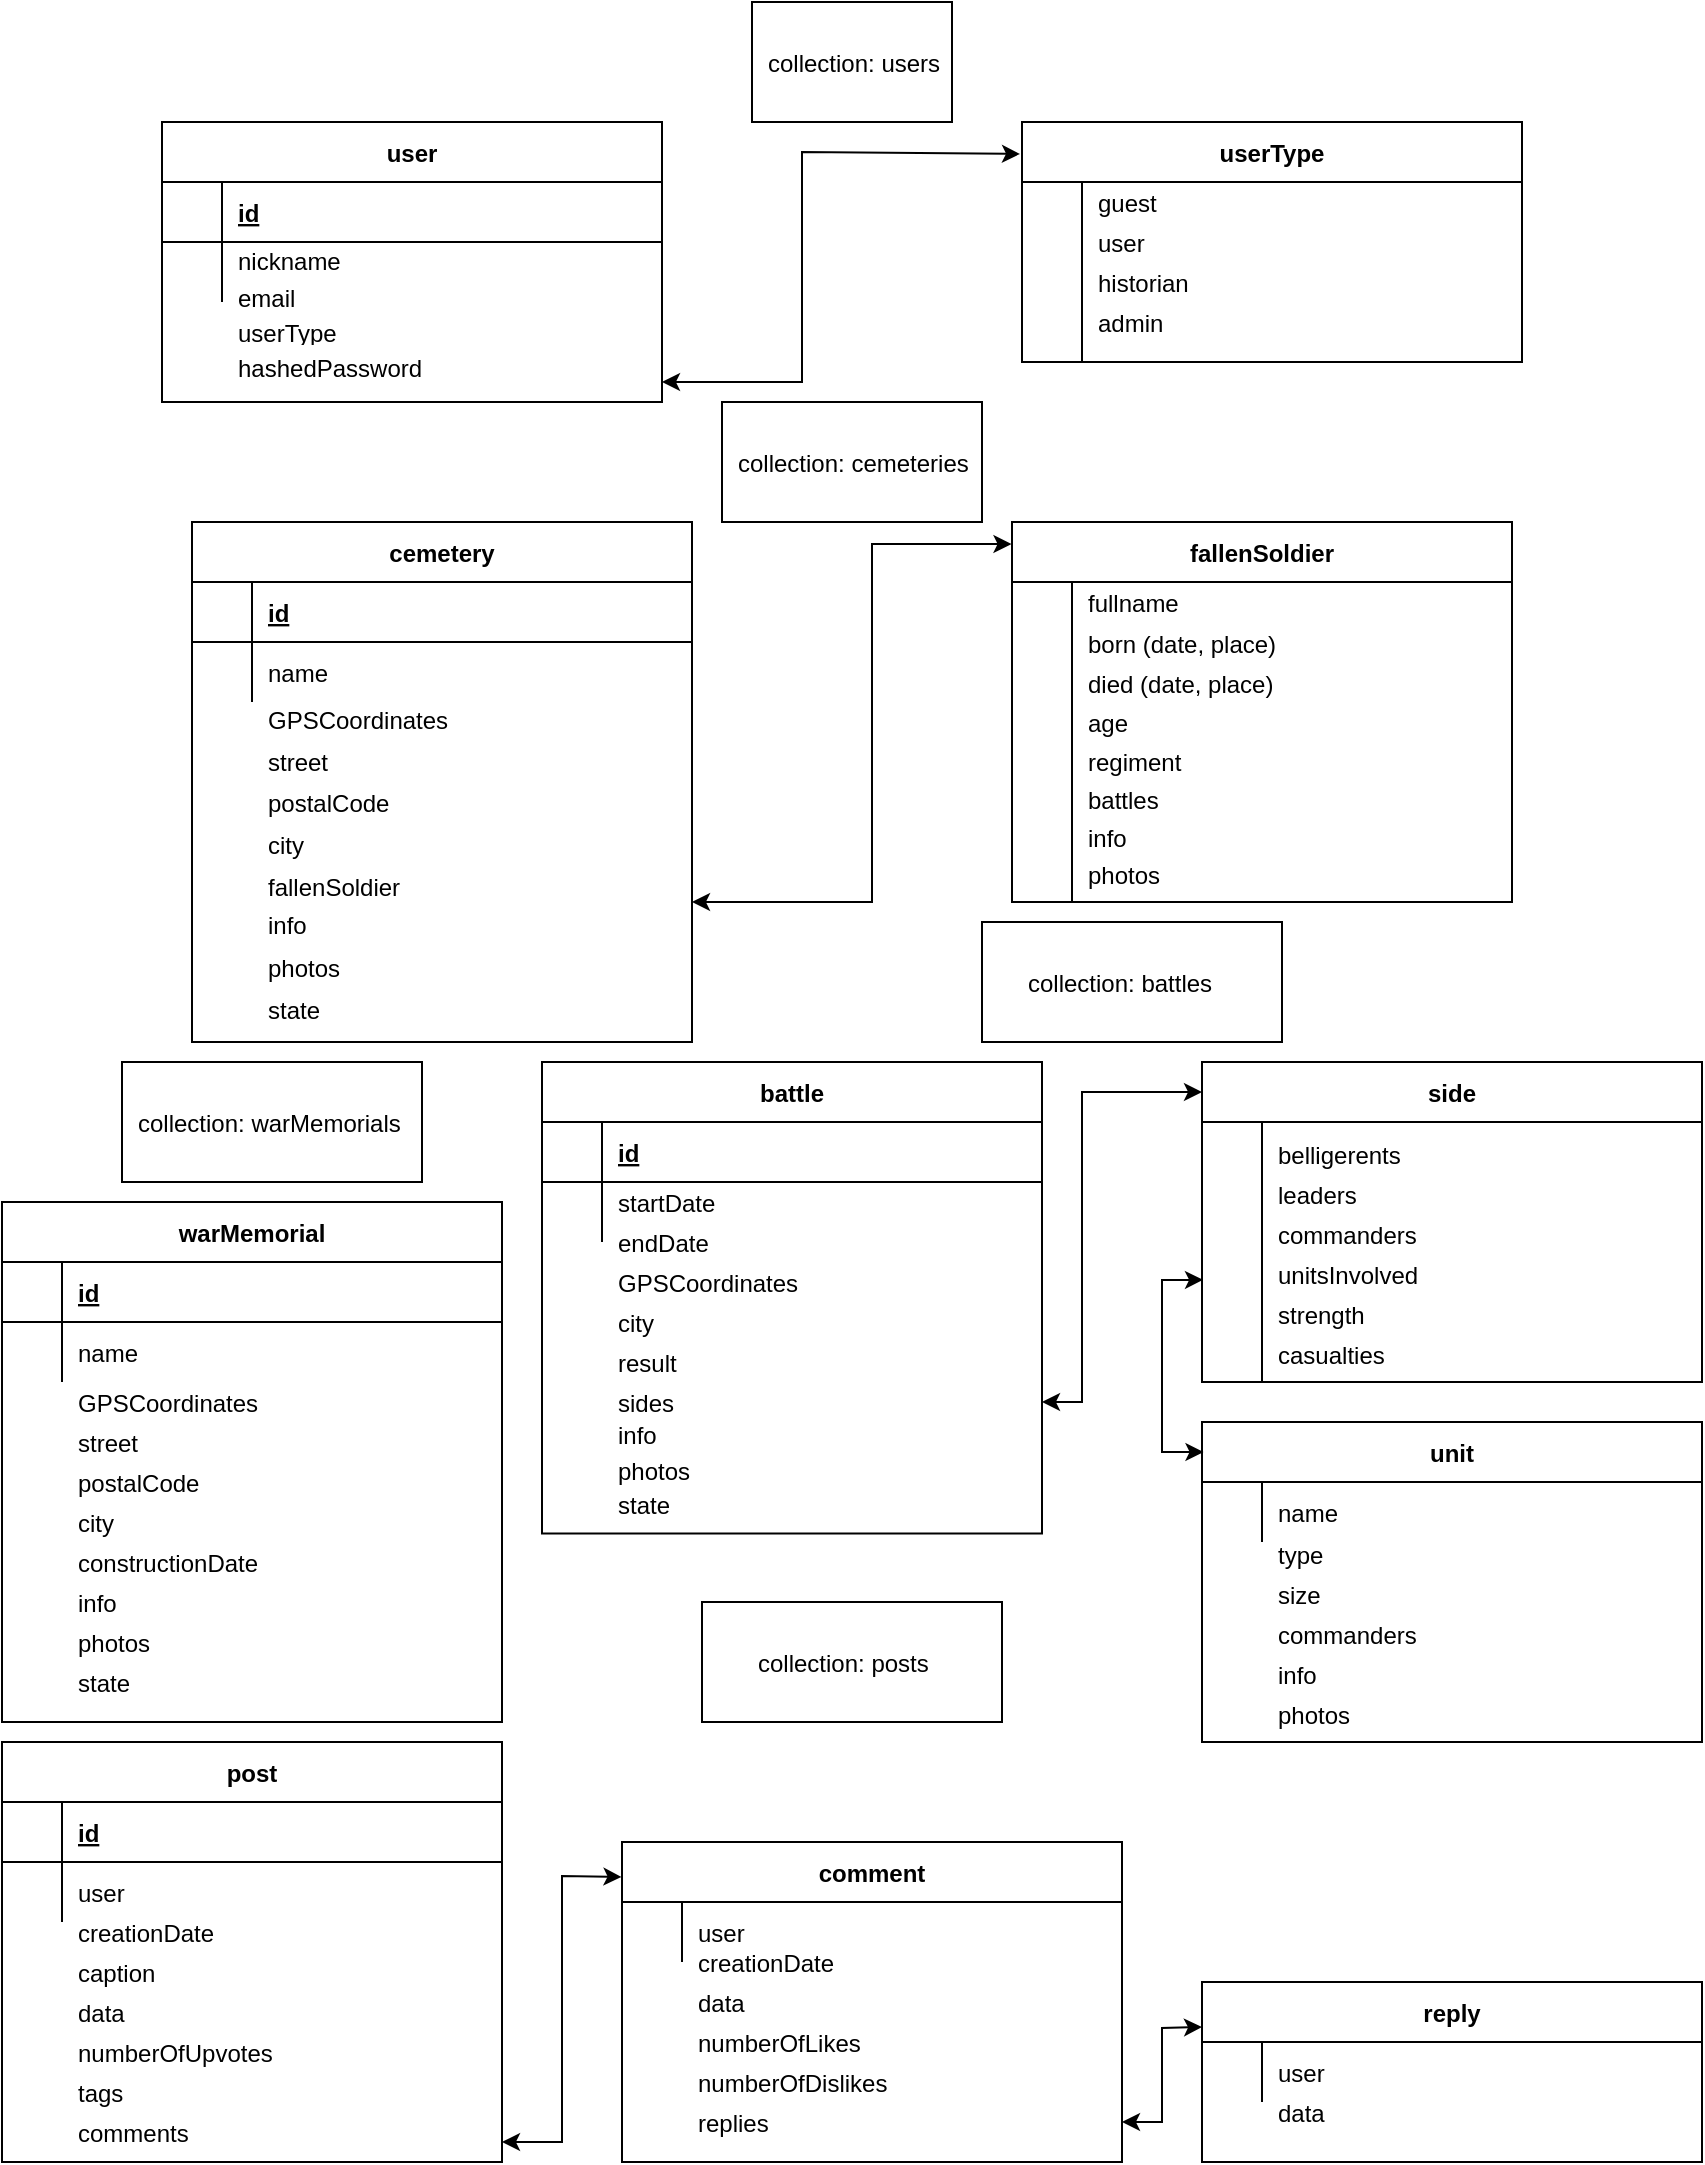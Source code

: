 <mxfile version="15.8.4" type="device"><diagram id="NtwXCjTR0v1InTliS_8K" name="Page-1"><mxGraphModel dx="1422" dy="865" grid="1" gridSize="10" guides="1" tooltips="1" connect="1" arrows="1" fold="1" page="1" pageScale="1" pageWidth="850" pageHeight="1100" math="0" shadow="0"><root><mxCell id="0"/><mxCell id="1" parent="0"/><mxCell id="mgAXisyGkF3J0LCMvybP-224" value="" style="endArrow=classic;startArrow=classic;html=1;rounded=0;entryX=-0.004;entryY=0.133;entryDx=0;entryDy=0;entryPerimeter=0;" parent="1" target="mgAXisyGkF3J0LCMvybP-183" edge="1"><mxGeometry width="50" height="50" relative="1" as="geometry"><mxPoint x="330" y="190" as="sourcePoint"/><mxPoint x="420" y="160" as="targetPoint"/><Array as="points"><mxPoint x="380" y="190"/><mxPoint x="400" y="190"/><mxPoint x="400" y="133"/><mxPoint x="400" y="75"/></Array></mxGeometry></mxCell><mxCell id="mgAXisyGkF3J0LCMvybP-225" value="" style="endArrow=classic;startArrow=classic;html=1;rounded=0;entryX=-0.001;entryY=0.058;entryDx=0;entryDy=0;entryPerimeter=0;" parent="1" target="mgAXisyGkF3J0LCMvybP-206" edge="1"><mxGeometry width="50" height="50" relative="1" as="geometry"><mxPoint x="345" y="450" as="sourcePoint"/><mxPoint x="500" y="271" as="targetPoint"/><Array as="points"><mxPoint x="435" y="450"/><mxPoint x="435" y="271"/></Array></mxGeometry></mxCell><mxCell id="mgAXisyGkF3J0LCMvybP-329" value="" style="group" parent="1" vertex="1" connectable="0"><mxGeometry x="40" y="60" width="250" height="160" as="geometry"/></mxCell><mxCell id="mgAXisyGkF3J0LCMvybP-330" value="" style="group" parent="mgAXisyGkF3J0LCMvybP-329" vertex="1" connectable="0"><mxGeometry y="-30" width="250" height="190" as="geometry"/></mxCell><mxCell id="mgAXisyGkF3J0LCMvybP-331" value="" style="group" parent="mgAXisyGkF3J0LCMvybP-330" vertex="1" connectable="0"><mxGeometry y="30" width="250" height="160" as="geometry"/></mxCell><mxCell id="mgAXisyGkF3J0LCMvybP-55" value="user" style="shape=table;startSize=30;container=1;collapsible=1;childLayout=tableLayout;fixedRows=1;rowLines=0;fontStyle=1;align=center;resizeLast=1;" parent="mgAXisyGkF3J0LCMvybP-331" vertex="1"><mxGeometry x="40" width="250" height="140" as="geometry"/></mxCell><mxCell id="mgAXisyGkF3J0LCMvybP-56" value="" style="shape=partialRectangle;collapsible=0;dropTarget=0;pointerEvents=0;fillColor=none;points=[[0,0.5],[1,0.5]];portConstraint=eastwest;top=0;left=0;right=0;bottom=1;" parent="mgAXisyGkF3J0LCMvybP-55" vertex="1"><mxGeometry y="30" width="250" height="30" as="geometry"/></mxCell><mxCell id="mgAXisyGkF3J0LCMvybP-57" value="" style="shape=partialRectangle;overflow=hidden;connectable=0;fillColor=none;top=0;left=0;bottom=0;right=0;fontStyle=1;" parent="mgAXisyGkF3J0LCMvybP-56" vertex="1"><mxGeometry width="30" height="30" as="geometry"><mxRectangle width="30" height="30" as="alternateBounds"/></mxGeometry></mxCell><mxCell id="mgAXisyGkF3J0LCMvybP-58" value="id" style="shape=partialRectangle;overflow=hidden;connectable=0;fillColor=none;top=0;left=0;bottom=0;right=0;align=left;spacingLeft=6;fontStyle=5;" parent="mgAXisyGkF3J0LCMvybP-56" vertex="1"><mxGeometry x="30" width="220" height="30" as="geometry"><mxRectangle width="220" height="30" as="alternateBounds"/></mxGeometry></mxCell><mxCell id="mgAXisyGkF3J0LCMvybP-59" value="" style="shape=partialRectangle;collapsible=0;dropTarget=0;pointerEvents=0;fillColor=none;points=[[0,0.5],[1,0.5]];portConstraint=eastwest;top=0;left=0;right=0;bottom=0;" parent="mgAXisyGkF3J0LCMvybP-55" vertex="1"><mxGeometry y="60" width="250" height="30" as="geometry"/></mxCell><mxCell id="mgAXisyGkF3J0LCMvybP-60" value="" style="shape=partialRectangle;overflow=hidden;connectable=0;fillColor=none;top=0;left=0;bottom=0;right=0;" parent="mgAXisyGkF3J0LCMvybP-59" vertex="1"><mxGeometry width="30" height="30" as="geometry"><mxRectangle width="30" height="30" as="alternateBounds"/></mxGeometry></mxCell><mxCell id="mgAXisyGkF3J0LCMvybP-61" value="" style="shape=partialRectangle;overflow=hidden;connectable=0;fillColor=none;top=0;left=0;bottom=0;right=0;align=left;spacingLeft=6;" parent="mgAXisyGkF3J0LCMvybP-59" vertex="1"><mxGeometry x="30" width="220" height="30" as="geometry"><mxRectangle width="220" height="30" as="alternateBounds"/></mxGeometry></mxCell><mxCell id="mgAXisyGkF3J0LCMvybP-63" value="userType" style="shape=partialRectangle;overflow=hidden;connectable=0;fillColor=none;top=0;left=0;bottom=0;right=0;align=left;spacingLeft=6;" parent="mgAXisyGkF3J0LCMvybP-331" vertex="1"><mxGeometry x="70" y="96.78" width="220" height="15.29" as="geometry"><mxRectangle width="220" height="30" as="alternateBounds"/></mxGeometry></mxCell><mxCell id="mgAXisyGkF3J0LCMvybP-158" value="email" style="shape=partialRectangle;overflow=hidden;connectable=0;fillColor=none;top=0;left=0;bottom=0;right=0;align=left;spacingLeft=6;" parent="mgAXisyGkF3J0LCMvybP-331" vertex="1"><mxGeometry x="70" y="78.39" width="220" height="18.39" as="geometry"><mxRectangle width="220" height="30" as="alternateBounds"/></mxGeometry></mxCell><mxCell id="GnmJ7wL2RDG0AbHNnEGj-24" value="nickname" style="shape=partialRectangle;overflow=hidden;connectable=0;fillColor=none;top=0;left=0;bottom=0;right=0;align=left;spacingLeft=6;" parent="mgAXisyGkF3J0LCMvybP-331" vertex="1"><mxGeometry x="70" y="60" width="220" height="18.39" as="geometry"><mxRectangle width="220" height="30" as="alternateBounds"/></mxGeometry></mxCell><mxCell id="mgAXisyGkF3J0LCMvybP-62" value="hashedPassword" style="shape=partialRectangle;overflow=hidden;connectable=0;fillColor=none;top=0;left=0;bottom=0;right=0;align=left;spacingLeft=6;" parent="mgAXisyGkF3J0LCMvybP-330" vertex="1"><mxGeometry x="70" y="142.07" width="220" height="20.59" as="geometry"><mxRectangle width="220" height="30" as="alternateBounds"/></mxGeometry></mxCell><mxCell id="mgAXisyGkF3J0LCMvybP-332" value="" style="group" parent="1" vertex="1" connectable="0"><mxGeometry x="510" y="60" width="250" height="120" as="geometry"/></mxCell><mxCell id="mgAXisyGkF3J0LCMvybP-183" value="userType" style="shape=table;startSize=30;container=1;collapsible=1;childLayout=tableLayout;fixedRows=0;rowLines=0;fontStyle=1;align=center;resizeLast=1;" parent="mgAXisyGkF3J0LCMvybP-332" vertex="1"><mxGeometry width="250" height="120" as="geometry"/></mxCell><mxCell id="mgAXisyGkF3J0LCMvybP-187" value="" style="shape=partialRectangle;collapsible=0;dropTarget=0;pointerEvents=0;fillColor=none;points=[[0,0.5],[1,0.5]];portConstraint=eastwest;top=0;left=0;right=0;bottom=0;" parent="mgAXisyGkF3J0LCMvybP-183" vertex="1"><mxGeometry y="30" width="250" height="90" as="geometry"/></mxCell><mxCell id="mgAXisyGkF3J0LCMvybP-188" value="" style="shape=partialRectangle;overflow=hidden;connectable=0;fillColor=none;top=0;left=0;bottom=0;right=0;" parent="mgAXisyGkF3J0LCMvybP-187" vertex="1"><mxGeometry width="30" height="90" as="geometry"><mxRectangle width="30" height="90" as="alternateBounds"/></mxGeometry></mxCell><mxCell id="mgAXisyGkF3J0LCMvybP-189" value="" style="shape=partialRectangle;overflow=hidden;connectable=0;fillColor=none;top=0;left=0;bottom=0;right=0;align=left;spacingLeft=6;" parent="mgAXisyGkF3J0LCMvybP-187" vertex="1"><mxGeometry x="30" width="220" height="90" as="geometry"><mxRectangle width="220" height="90" as="alternateBounds"/></mxGeometry></mxCell><mxCell id="mgAXisyGkF3J0LCMvybP-190" value="guest" style="shape=partialRectangle;overflow=hidden;connectable=0;fillColor=none;top=0;left=0;bottom=0;right=0;align=left;spacingLeft=6;" parent="mgAXisyGkF3J0LCMvybP-332" vertex="1"><mxGeometry x="30" y="30" width="220" height="20" as="geometry"><mxRectangle width="220" height="30" as="alternateBounds"/></mxGeometry></mxCell><mxCell id="mgAXisyGkF3J0LCMvybP-191" value="user" style="shape=partialRectangle;overflow=hidden;connectable=0;fillColor=none;top=0;left=0;bottom=0;right=0;align=left;spacingLeft=6;" parent="mgAXisyGkF3J0LCMvybP-332" vertex="1"><mxGeometry x="30" y="50" width="220" height="20" as="geometry"><mxRectangle width="220" height="30" as="alternateBounds"/></mxGeometry></mxCell><mxCell id="mgAXisyGkF3J0LCMvybP-192" value="admin" style="shape=partialRectangle;overflow=hidden;connectable=0;fillColor=none;top=0;left=0;bottom=0;right=0;align=left;spacingLeft=6;" parent="mgAXisyGkF3J0LCMvybP-332" vertex="1"><mxGeometry x="30" y="90" width="220" height="20" as="geometry"><mxRectangle width="220" height="30" as="alternateBounds"/></mxGeometry></mxCell><mxCell id="mgAXisyGkF3J0LCMvybP-193" value="historian" style="shape=partialRectangle;overflow=hidden;connectable=0;fillColor=none;top=0;left=0;bottom=0;right=0;align=left;spacingLeft=6;" parent="mgAXisyGkF3J0LCMvybP-332" vertex="1"><mxGeometry x="30" y="70" width="220" height="20" as="geometry"><mxRectangle width="220" height="30" as="alternateBounds"/></mxGeometry></mxCell><mxCell id="mgAXisyGkF3J0LCMvybP-334" value="" style="group" parent="1" vertex="1" connectable="0"><mxGeometry x="505" y="260" width="250" height="229.11" as="geometry"/></mxCell><mxCell id="mgAXisyGkF3J0LCMvybP-206" value="fallenSoldier" style="shape=table;startSize=30;container=1;collapsible=1;childLayout=tableLayout;fixedRows=0;rowLines=0;fontStyle=1;align=center;resizeLast=1;" parent="mgAXisyGkF3J0LCMvybP-334" vertex="1"><mxGeometry width="250" height="190" as="geometry"/></mxCell><mxCell id="mgAXisyGkF3J0LCMvybP-207" value="" style="shape=partialRectangle;collapsible=0;dropTarget=0;pointerEvents=0;fillColor=none;points=[[0,0.5],[1,0.5]];portConstraint=eastwest;top=0;left=0;right=0;bottom=1;" parent="mgAXisyGkF3J0LCMvybP-206" vertex="1"><mxGeometry y="30" width="250" height="160" as="geometry"/></mxCell><mxCell id="mgAXisyGkF3J0LCMvybP-208" value="" style="shape=partialRectangle;overflow=hidden;connectable=0;fillColor=none;top=0;left=0;bottom=0;right=0;fontStyle=1;" parent="mgAXisyGkF3J0LCMvybP-207" vertex="1"><mxGeometry width="30" height="160" as="geometry"><mxRectangle width="30" height="160" as="alternateBounds"/></mxGeometry></mxCell><mxCell id="mgAXisyGkF3J0LCMvybP-209" value="" style="shape=partialRectangle;overflow=hidden;connectable=0;fillColor=none;top=0;left=0;bottom=0;right=0;align=left;spacingLeft=6;fontStyle=5;" parent="mgAXisyGkF3J0LCMvybP-207" vertex="1"><mxGeometry x="30" width="220" height="160" as="geometry"><mxRectangle width="220" height="160" as="alternateBounds"/></mxGeometry></mxCell><mxCell id="mgAXisyGkF3J0LCMvybP-213" value="born (date, place)" style="shape=partialRectangle;overflow=hidden;connectable=0;fillColor=none;top=0;left=0;bottom=0;right=0;align=left;spacingLeft=6;" parent="mgAXisyGkF3J0LCMvybP-334" vertex="1"><mxGeometry x="30" y="50.0" width="220" height="20.59" as="geometry"><mxRectangle width="220" height="30" as="alternateBounds"/></mxGeometry></mxCell><mxCell id="mgAXisyGkF3J0LCMvybP-226" value="died (date, place)" style="shape=partialRectangle;overflow=hidden;connectable=0;fillColor=none;top=0;left=0;bottom=0;right=0;align=left;spacingLeft=6;" parent="mgAXisyGkF3J0LCMvybP-334" vertex="1"><mxGeometry x="30" y="70.59" width="220" height="19.41" as="geometry"><mxRectangle width="220" height="30" as="alternateBounds"/></mxGeometry></mxCell><mxCell id="mgAXisyGkF3J0LCMvybP-227" value="regiment" style="shape=partialRectangle;overflow=hidden;connectable=0;fillColor=none;top=0;left=0;bottom=0;right=0;align=left;spacingLeft=6;" parent="mgAXisyGkF3J0LCMvybP-334" vertex="1"><mxGeometry x="30" y="110.0" width="220" height="18.82" as="geometry"><mxRectangle width="220" height="30" as="alternateBounds"/></mxGeometry></mxCell><mxCell id="mgAXisyGkF3J0LCMvybP-228" value="info" style="shape=partialRectangle;overflow=hidden;connectable=0;fillColor=none;top=0;left=0;bottom=0;right=0;align=left;spacingLeft=6;" parent="mgAXisyGkF3J0LCMvybP-334" vertex="1"><mxGeometry x="30" y="148.23" width="220" height="18.23" as="geometry"><mxRectangle width="220" height="30" as="alternateBounds"/></mxGeometry></mxCell><mxCell id="mgAXisyGkF3J0LCMvybP-229" value="age" style="shape=partialRectangle;overflow=hidden;connectable=0;fillColor=none;top=0;left=0;bottom=0;right=0;align=left;spacingLeft=6;" parent="mgAXisyGkF3J0LCMvybP-334" vertex="1"><mxGeometry x="30" y="90.0" width="220" height="20" as="geometry"><mxRectangle width="220" height="30" as="alternateBounds"/></mxGeometry></mxCell><mxCell id="mgAXisyGkF3J0LCMvybP-230" value="battles" style="shape=partialRectangle;overflow=hidden;connectable=0;fillColor=none;top=0;left=0;bottom=0;right=0;align=left;spacingLeft=6;" parent="mgAXisyGkF3J0LCMvybP-334" vertex="1"><mxGeometry x="30" y="128.82" width="220" height="19.41" as="geometry"><mxRectangle width="220" height="30" as="alternateBounds"/></mxGeometry></mxCell><mxCell id="mgAXisyGkF3J0LCMvybP-231" value="fullname" style="shape=partialRectangle;overflow=hidden;connectable=0;fillColor=none;top=0;left=0;bottom=0;right=0;align=left;spacingLeft=6;" parent="mgAXisyGkF3J0LCMvybP-334" vertex="1"><mxGeometry x="30" y="30.0" width="220" height="20" as="geometry"><mxRectangle width="220" height="30" as="alternateBounds"/></mxGeometry></mxCell><mxCell id="mgAXisyGkF3J0LCMvybP-323" value="photos" style="shape=partialRectangle;overflow=hidden;connectable=0;fillColor=none;top=0;left=0;bottom=0;right=0;align=left;spacingLeft=6;" parent="mgAXisyGkF3J0LCMvybP-334" vertex="1"><mxGeometry x="30" y="166.46" width="220" height="18.82" as="geometry"><mxRectangle width="220" height="30" as="alternateBounds"/></mxGeometry></mxCell><mxCell id="mgAXisyGkF3J0LCMvybP-340" value="" style="group" parent="1" vertex="1" connectable="0"><mxGeometry x="490" y="460" width="150" height="60" as="geometry"/></mxCell><mxCell id="mgAXisyGkF3J0LCMvybP-260" value="" style="rounded=0;whiteSpace=wrap;html=1;" parent="mgAXisyGkF3J0LCMvybP-340" vertex="1"><mxGeometry width="150" height="60" as="geometry"/></mxCell><mxCell id="mgAXisyGkF3J0LCMvybP-261" value="collection: battles" style="shape=partialRectangle;overflow=hidden;connectable=0;fillColor=none;top=0;left=0;bottom=0;right=0;align=left;spacingLeft=6;" parent="mgAXisyGkF3J0LCMvybP-340" vertex="1"><mxGeometry x="15" y="15.8" width="120" height="28.4" as="geometry"><mxRectangle width="220" height="30" as="alternateBounds"/></mxGeometry></mxCell><mxCell id="mgAXisyGkF3J0LCMvybP-341" value="" style="group" parent="1" vertex="1" connectable="0"><mxGeometry x="60" y="530" width="150" height="60" as="geometry"/></mxCell><mxCell id="mgAXisyGkF3J0LCMvybP-232" value="" style="rounded=0;whiteSpace=wrap;html=1;" parent="mgAXisyGkF3J0LCMvybP-341" vertex="1"><mxGeometry width="150" height="60" as="geometry"/></mxCell><mxCell id="mgAXisyGkF3J0LCMvybP-233" value="collection: warMemorials" style="shape=partialRectangle;overflow=hidden;connectable=0;fillColor=none;top=0;left=0;bottom=0;right=0;align=left;spacingLeft=6;" parent="mgAXisyGkF3J0LCMvybP-341" vertex="1"><mxGeometry y="15.8" width="150" height="28.4" as="geometry"><mxRectangle width="220" height="30" as="alternateBounds"/></mxGeometry></mxCell><mxCell id="mgAXisyGkF3J0LCMvybP-343" value="" style="group" parent="1" vertex="1" connectable="0"><mxGeometry x="360" y="200" width="130" height="60" as="geometry"/></mxCell><mxCell id="mgAXisyGkF3J0LCMvybP-202" value="" style="rounded=0;whiteSpace=wrap;html=1;" parent="mgAXisyGkF3J0LCMvybP-343" vertex="1"><mxGeometry width="130" height="60" as="geometry"/></mxCell><mxCell id="mgAXisyGkF3J0LCMvybP-203" value="collection: cemeteries" style="shape=partialRectangle;overflow=hidden;connectable=0;fillColor=none;top=0;left=0;bottom=0;right=0;align=left;spacingLeft=6;" parent="mgAXisyGkF3J0LCMvybP-343" vertex="1"><mxGeometry y="15.8" width="130" height="28.4" as="geometry"><mxRectangle width="220" height="30" as="alternateBounds"/></mxGeometry></mxCell><mxCell id="mgAXisyGkF3J0LCMvybP-344" value="" style="group" parent="1" vertex="1" connectable="0"><mxGeometry x="375" width="100" height="60" as="geometry"/></mxCell><mxCell id="mgAXisyGkF3J0LCMvybP-345" value="" style="group" parent="mgAXisyGkF3J0LCMvybP-344" vertex="1" connectable="0"><mxGeometry width="100" height="60" as="geometry"/></mxCell><mxCell id="mgAXisyGkF3J0LCMvybP-198" value="" style="rounded=0;whiteSpace=wrap;html=1;" parent="mgAXisyGkF3J0LCMvybP-345" vertex="1"><mxGeometry width="100" height="60" as="geometry"/></mxCell><mxCell id="mgAXisyGkF3J0LCMvybP-199" value="collection: users" style="shape=partialRectangle;overflow=hidden;connectable=0;fillColor=none;top=0;left=0;bottom=0;right=0;align=left;spacingLeft=6;" parent="mgAXisyGkF3J0LCMvybP-345" vertex="1"><mxGeometry y="15.8" width="100" height="28.4" as="geometry"><mxRectangle width="220" height="30" as="alternateBounds"/></mxGeometry></mxCell><mxCell id="rsW73Fmorpm6LaAEu_Gu-14" value="" style="group" parent="1" vertex="1" connectable="0"><mxGeometry x="350" y="800" width="150" height="60" as="geometry"/></mxCell><mxCell id="rsW73Fmorpm6LaAEu_Gu-15" value="" style="rounded=0;whiteSpace=wrap;html=1;" parent="rsW73Fmorpm6LaAEu_Gu-14" vertex="1"><mxGeometry width="150" height="60" as="geometry"/></mxCell><mxCell id="rsW73Fmorpm6LaAEu_Gu-16" value="collection: posts" style="shape=partialRectangle;overflow=hidden;connectable=0;fillColor=none;top=0;left=0;bottom=0;right=0;align=left;spacingLeft=6;" parent="rsW73Fmorpm6LaAEu_Gu-14" vertex="1"><mxGeometry x="20" y="15.8" width="120" height="28.4" as="geometry"><mxRectangle width="220" height="30" as="alternateBounds"/></mxGeometry></mxCell><mxCell id="ltvF_Y4hRxl3bVLktX2K-1" value="" style="group" parent="1" vertex="1" connectable="0"><mxGeometry y="600" width="250" height="260" as="geometry"/></mxCell><mxCell id="ltvF_Y4hRxl3bVLktX2K-2" value="warMemorial" style="shape=table;startSize=30;container=1;collapsible=1;childLayout=tableLayout;fixedRows=1;rowLines=0;fontStyle=1;align=center;resizeLast=1;" parent="ltvF_Y4hRxl3bVLktX2K-1" vertex="1"><mxGeometry width="250" height="260" as="geometry"/></mxCell><mxCell id="ltvF_Y4hRxl3bVLktX2K-3" value="" style="shape=partialRectangle;collapsible=0;dropTarget=0;pointerEvents=0;fillColor=none;points=[[0,0.5],[1,0.5]];portConstraint=eastwest;top=0;left=0;right=0;bottom=1;" parent="ltvF_Y4hRxl3bVLktX2K-2" vertex="1"><mxGeometry y="30" width="250" height="30" as="geometry"/></mxCell><mxCell id="ltvF_Y4hRxl3bVLktX2K-4" value="" style="shape=partialRectangle;overflow=hidden;connectable=0;fillColor=none;top=0;left=0;bottom=0;right=0;fontStyle=1;" parent="ltvF_Y4hRxl3bVLktX2K-3" vertex="1"><mxGeometry width="30" height="30" as="geometry"><mxRectangle width="30" height="30" as="alternateBounds"/></mxGeometry></mxCell><mxCell id="ltvF_Y4hRxl3bVLktX2K-5" value="id" style="shape=partialRectangle;overflow=hidden;connectable=0;fillColor=none;top=0;left=0;bottom=0;right=0;align=left;spacingLeft=6;fontStyle=5;" parent="ltvF_Y4hRxl3bVLktX2K-3" vertex="1"><mxGeometry x="30" width="220" height="30" as="geometry"><mxRectangle width="220" height="30" as="alternateBounds"/></mxGeometry></mxCell><mxCell id="ltvF_Y4hRxl3bVLktX2K-6" value="" style="shape=partialRectangle;collapsible=0;dropTarget=0;pointerEvents=0;fillColor=none;points=[[0,0.5],[1,0.5]];portConstraint=eastwest;top=0;left=0;right=0;bottom=0;" parent="ltvF_Y4hRxl3bVLktX2K-2" vertex="1"><mxGeometry y="60" width="250" height="30" as="geometry"/></mxCell><mxCell id="ltvF_Y4hRxl3bVLktX2K-7" value="" style="shape=partialRectangle;overflow=hidden;connectable=0;fillColor=none;top=0;left=0;bottom=0;right=0;" parent="ltvF_Y4hRxl3bVLktX2K-6" vertex="1"><mxGeometry width="30" height="30" as="geometry"><mxRectangle width="30" height="30" as="alternateBounds"/></mxGeometry></mxCell><mxCell id="ltvF_Y4hRxl3bVLktX2K-8" value="name" style="shape=partialRectangle;overflow=hidden;connectable=0;fillColor=none;top=0;left=0;bottom=0;right=0;align=left;spacingLeft=6;" parent="ltvF_Y4hRxl3bVLktX2K-6" vertex="1"><mxGeometry x="30" width="220" height="30" as="geometry"><mxRectangle width="220" height="30" as="alternateBounds"/></mxGeometry></mxCell><mxCell id="ltvF_Y4hRxl3bVLktX2K-9" value="GPSCoordinates" style="shape=partialRectangle;overflow=hidden;connectable=0;fillColor=none;top=0;left=0;bottom=0;right=0;align=left;spacingLeft=6;" parent="ltvF_Y4hRxl3bVLktX2K-1" vertex="1"><mxGeometry x="30" y="90" width="220" height="20" as="geometry"><mxRectangle width="220" height="30" as="alternateBounds"/></mxGeometry></mxCell><mxCell id="ltvF_Y4hRxl3bVLktX2K-10" value="street" style="shape=partialRectangle;overflow=hidden;connectable=0;fillColor=none;top=0;left=0;bottom=0;right=0;align=left;spacingLeft=6;" parent="ltvF_Y4hRxl3bVLktX2K-1" vertex="1"><mxGeometry x="30" y="110" width="220" height="20" as="geometry"><mxRectangle width="220" height="30" as="alternateBounds"/></mxGeometry></mxCell><mxCell id="ltvF_Y4hRxl3bVLktX2K-11" value="postalCode" style="shape=partialRectangle;overflow=hidden;connectable=0;fillColor=none;top=0;left=0;bottom=0;right=0;align=left;spacingLeft=6;" parent="ltvF_Y4hRxl3bVLktX2K-1" vertex="1"><mxGeometry x="30" y="130" width="220" height="20" as="geometry"><mxRectangle width="220" height="30" as="alternateBounds"/></mxGeometry></mxCell><mxCell id="ltvF_Y4hRxl3bVLktX2K-12" value="city" style="shape=partialRectangle;overflow=hidden;connectable=0;fillColor=none;top=0;left=0;bottom=0;right=0;align=left;spacingLeft=6;" parent="ltvF_Y4hRxl3bVLktX2K-1" vertex="1"><mxGeometry x="30" y="150" width="220" height="20" as="geometry"><mxRectangle width="220" height="30" as="alternateBounds"/></mxGeometry></mxCell><mxCell id="ltvF_Y4hRxl3bVLktX2K-13" value="constructionDate" style="shape=partialRectangle;overflow=hidden;connectable=0;fillColor=none;top=0;left=0;bottom=0;right=0;align=left;spacingLeft=6;" parent="ltvF_Y4hRxl3bVLktX2K-1" vertex="1"><mxGeometry x="30" y="170" width="220" height="20" as="geometry"><mxRectangle width="220" height="30" as="alternateBounds"/></mxGeometry></mxCell><mxCell id="ltvF_Y4hRxl3bVLktX2K-14" value="info" style="shape=partialRectangle;overflow=hidden;connectable=0;fillColor=none;top=0;left=0;bottom=0;right=0;align=left;spacingLeft=6;" parent="ltvF_Y4hRxl3bVLktX2K-1" vertex="1"><mxGeometry x="30" y="190" width="220" height="20" as="geometry"><mxRectangle width="220" height="30" as="alternateBounds"/></mxGeometry></mxCell><mxCell id="ltvF_Y4hRxl3bVLktX2K-15" value="photos" style="shape=partialRectangle;overflow=hidden;connectable=0;fillColor=none;top=0;left=0;bottom=0;right=0;align=left;spacingLeft=6;" parent="ltvF_Y4hRxl3bVLktX2K-1" vertex="1"><mxGeometry x="30" y="210" width="220" height="20" as="geometry"><mxRectangle width="220" height="30" as="alternateBounds"/></mxGeometry></mxCell><mxCell id="ltvF_Y4hRxl3bVLktX2K-16" value="state" style="shape=partialRectangle;overflow=hidden;connectable=0;fillColor=none;top=0;left=0;bottom=0;right=0;align=left;spacingLeft=6;" parent="ltvF_Y4hRxl3bVLktX2K-1" vertex="1"><mxGeometry x="30" y="230" width="220" height="20" as="geometry"><mxRectangle width="220" height="30" as="alternateBounds"/></mxGeometry></mxCell><mxCell id="ltvF_Y4hRxl3bVLktX2K-19" value="" style="group" parent="1" vertex="1" connectable="0"><mxGeometry y="260" width="250" height="260" as="geometry"/></mxCell><mxCell id="ltvF_Y4hRxl3bVLktX2K-20" value="cemetery" style="shape=table;startSize=30;container=1;collapsible=1;childLayout=tableLayout;fixedRows=1;rowLines=0;fontStyle=1;align=center;resizeLast=1;" parent="ltvF_Y4hRxl3bVLktX2K-19" vertex="1"><mxGeometry x="95" width="250" height="260" as="geometry"/></mxCell><mxCell id="ltvF_Y4hRxl3bVLktX2K-21" value="" style="shape=partialRectangle;collapsible=0;dropTarget=0;pointerEvents=0;fillColor=none;points=[[0,0.5],[1,0.5]];portConstraint=eastwest;top=0;left=0;right=0;bottom=1;" parent="ltvF_Y4hRxl3bVLktX2K-20" vertex="1"><mxGeometry y="30" width="250" height="30" as="geometry"/></mxCell><mxCell id="ltvF_Y4hRxl3bVLktX2K-22" value="" style="shape=partialRectangle;overflow=hidden;connectable=0;fillColor=none;top=0;left=0;bottom=0;right=0;fontStyle=1;" parent="ltvF_Y4hRxl3bVLktX2K-21" vertex="1"><mxGeometry width="30" height="30" as="geometry"><mxRectangle width="30" height="30" as="alternateBounds"/></mxGeometry></mxCell><mxCell id="ltvF_Y4hRxl3bVLktX2K-23" value="id" style="shape=partialRectangle;overflow=hidden;connectable=0;fillColor=none;top=0;left=0;bottom=0;right=0;align=left;spacingLeft=6;fontStyle=5;" parent="ltvF_Y4hRxl3bVLktX2K-21" vertex="1"><mxGeometry x="30" width="220" height="30" as="geometry"><mxRectangle width="220" height="30" as="alternateBounds"/></mxGeometry></mxCell><mxCell id="ltvF_Y4hRxl3bVLktX2K-24" value="" style="shape=partialRectangle;collapsible=0;dropTarget=0;pointerEvents=0;fillColor=none;points=[[0,0.5],[1,0.5]];portConstraint=eastwest;top=0;left=0;right=0;bottom=0;" parent="ltvF_Y4hRxl3bVLktX2K-20" vertex="1"><mxGeometry y="60" width="250" height="30" as="geometry"/></mxCell><mxCell id="ltvF_Y4hRxl3bVLktX2K-25" value="" style="shape=partialRectangle;overflow=hidden;connectable=0;fillColor=none;top=0;left=0;bottom=0;right=0;" parent="ltvF_Y4hRxl3bVLktX2K-24" vertex="1"><mxGeometry width="30" height="30" as="geometry"><mxRectangle width="30" height="30" as="alternateBounds"/></mxGeometry></mxCell><mxCell id="ltvF_Y4hRxl3bVLktX2K-26" value="name" style="shape=partialRectangle;overflow=hidden;connectable=0;fillColor=none;top=0;left=0;bottom=0;right=0;align=left;spacingLeft=6;" parent="ltvF_Y4hRxl3bVLktX2K-24" vertex="1"><mxGeometry x="30" width="220" height="30" as="geometry"><mxRectangle width="220" height="30" as="alternateBounds"/></mxGeometry></mxCell><mxCell id="ltvF_Y4hRxl3bVLktX2K-27" value="GPSCoordinates" style="shape=partialRectangle;overflow=hidden;connectable=0;fillColor=none;top=0;left=0;bottom=0;right=0;align=left;spacingLeft=6;" parent="ltvF_Y4hRxl3bVLktX2K-19" vertex="1"><mxGeometry x="125" y="86.96" width="220" height="23.04" as="geometry"><mxRectangle width="220" height="30" as="alternateBounds"/></mxGeometry></mxCell><mxCell id="ltvF_Y4hRxl3bVLktX2K-28" value="street" style="shape=partialRectangle;overflow=hidden;connectable=0;fillColor=none;top=0;left=0;bottom=0;right=0;align=left;spacingLeft=6;" parent="ltvF_Y4hRxl3bVLktX2K-19" vertex="1"><mxGeometry x="125" y="108.7" width="220" height="21.3" as="geometry"><mxRectangle width="220" height="30" as="alternateBounds"/></mxGeometry></mxCell><mxCell id="ltvF_Y4hRxl3bVLktX2K-29" value="postalCode" style="shape=partialRectangle;overflow=hidden;connectable=0;fillColor=none;top=0;left=0;bottom=0;right=0;align=left;spacingLeft=6;" parent="ltvF_Y4hRxl3bVLktX2K-19" vertex="1"><mxGeometry x="125" y="130.43" width="220" height="19.57" as="geometry"><mxRectangle width="220" height="30" as="alternateBounds"/></mxGeometry></mxCell><mxCell id="ltvF_Y4hRxl3bVLktX2K-30" value="city" style="shape=partialRectangle;overflow=hidden;connectable=0;fillColor=none;top=0;left=0;bottom=0;right=0;align=left;spacingLeft=6;" parent="ltvF_Y4hRxl3bVLktX2K-19" vertex="1"><mxGeometry x="125" y="152.17" width="220" height="17.83" as="geometry"><mxRectangle width="220" height="30" as="alternateBounds"/></mxGeometry></mxCell><mxCell id="ltvF_Y4hRxl3bVLktX2K-31" value="fallenSoldier" style="shape=partialRectangle;overflow=hidden;connectable=0;fillColor=none;top=0;left=0;bottom=0;right=0;align=left;spacingLeft=6;" parent="ltvF_Y4hRxl3bVLktX2K-19" vertex="1"><mxGeometry x="125" y="173.91" width="220" height="16.09" as="geometry"><mxRectangle width="220" height="30" as="alternateBounds"/></mxGeometry></mxCell><mxCell id="ltvF_Y4hRxl3bVLktX2K-32" value="info" style="shape=partialRectangle;overflow=hidden;connectable=0;fillColor=none;top=0;left=0;bottom=0;right=0;align=left;spacingLeft=6;" parent="ltvF_Y4hRxl3bVLktX2K-19" vertex="1"><mxGeometry x="125" y="190" width="220" height="22.42" as="geometry"><mxRectangle width="220" height="30" as="alternateBounds"/></mxGeometry></mxCell><mxCell id="ltvF_Y4hRxl3bVLktX2K-33" value="photos" style="shape=partialRectangle;overflow=hidden;connectable=0;fillColor=none;top=0;left=0;bottom=0;right=0;align=left;spacingLeft=6;" parent="ltvF_Y4hRxl3bVLktX2K-19" vertex="1"><mxGeometry x="125" y="212.42" width="220" height="20.59" as="geometry"><mxRectangle width="220" height="30" as="alternateBounds"/></mxGeometry></mxCell><mxCell id="ltvF_Y4hRxl3bVLktX2K-34" value="state" style="shape=partialRectangle;overflow=hidden;connectable=0;fillColor=none;top=0;left=0;bottom=0;right=0;align=left;spacingLeft=6;" parent="ltvF_Y4hRxl3bVLktX2K-19" vertex="1"><mxGeometry x="125" y="233.01" width="220" height="20.59" as="geometry"><mxRectangle width="220" height="30" as="alternateBounds"/></mxGeometry></mxCell><mxCell id="GnmJ7wL2RDG0AbHNnEGj-2" value="side" style="shape=table;startSize=30;container=1;collapsible=1;childLayout=tableLayout;fixedRows=0;rowLines=0;fontStyle=1;align=center;resizeLast=1;" parent="1" vertex="1"><mxGeometry x="600" y="530" width="250" height="160" as="geometry"/></mxCell><mxCell id="GnmJ7wL2RDG0AbHNnEGj-3" value="" style="shape=partialRectangle;collapsible=0;dropTarget=0;pointerEvents=0;fillColor=none;points=[[0,0.5],[1,0.5]];portConstraint=eastwest;top=0;left=0;right=0;bottom=1;" parent="GnmJ7wL2RDG0AbHNnEGj-2" vertex="1"><mxGeometry y="30" width="250" height="130" as="geometry"/></mxCell><mxCell id="GnmJ7wL2RDG0AbHNnEGj-4" value="" style="shape=partialRectangle;overflow=hidden;connectable=0;fillColor=none;top=0;left=0;bottom=0;right=0;fontStyle=1;" parent="GnmJ7wL2RDG0AbHNnEGj-3" vertex="1"><mxGeometry width="30" height="130" as="geometry"><mxRectangle width="30" height="130" as="alternateBounds"/></mxGeometry></mxCell><mxCell id="GnmJ7wL2RDG0AbHNnEGj-5" value="" style="shape=partialRectangle;overflow=hidden;connectable=0;fillColor=none;top=0;left=0;bottom=0;right=0;align=left;spacingLeft=6;fontStyle=5;" parent="GnmJ7wL2RDG0AbHNnEGj-3" vertex="1"><mxGeometry x="30" width="220" height="130" as="geometry"><mxRectangle width="220" height="130" as="alternateBounds"/></mxGeometry></mxCell><mxCell id="GnmJ7wL2RDG0AbHNnEGj-14" value="belligerents" style="shape=partialRectangle;overflow=hidden;connectable=0;fillColor=none;top=0;left=0;bottom=0;right=0;align=left;spacingLeft=6;" parent="1" vertex="1"><mxGeometry x="630" y="565.8" width="220" height="20" as="geometry"><mxRectangle width="220" height="30" as="alternateBounds"/></mxGeometry></mxCell><mxCell id="GnmJ7wL2RDG0AbHNnEGj-15" value="leaders" style="shape=partialRectangle;overflow=hidden;connectable=0;fillColor=none;top=0;left=0;bottom=0;right=0;align=left;spacingLeft=6;" parent="1" vertex="1"><mxGeometry x="630" y="585.8" width="220" height="20" as="geometry"><mxRectangle width="220" height="30" as="alternateBounds"/></mxGeometry></mxCell><mxCell id="GnmJ7wL2RDG0AbHNnEGj-16" value="commanders" style="shape=partialRectangle;overflow=hidden;connectable=0;fillColor=none;top=0;left=0;bottom=0;right=0;align=left;spacingLeft=6;" parent="1" vertex="1"><mxGeometry x="630" y="605.8" width="220" height="20" as="geometry"><mxRectangle width="220" height="30" as="alternateBounds"/></mxGeometry></mxCell><mxCell id="GnmJ7wL2RDG0AbHNnEGj-17" value="unitsInvolved" style="shape=partialRectangle;overflow=hidden;connectable=0;fillColor=none;top=0;left=0;bottom=0;right=0;align=left;spacingLeft=6;" parent="1" vertex="1"><mxGeometry x="630" y="625.8" width="220" height="20" as="geometry"><mxRectangle width="220" height="30" as="alternateBounds"/></mxGeometry></mxCell><mxCell id="GnmJ7wL2RDG0AbHNnEGj-18" value="strength" style="shape=partialRectangle;overflow=hidden;connectable=0;fillColor=none;top=0;left=0;bottom=0;right=0;align=left;spacingLeft=6;" parent="1" vertex="1"><mxGeometry x="630" y="645.8" width="220" height="20" as="geometry"><mxRectangle width="220" height="30" as="alternateBounds"/></mxGeometry></mxCell><mxCell id="GnmJ7wL2RDG0AbHNnEGj-19" value="casualties" style="shape=partialRectangle;overflow=hidden;connectable=0;fillColor=none;top=0;left=0;bottom=0;right=0;align=left;spacingLeft=6;" parent="1" vertex="1"><mxGeometry x="630" y="665.8" width="220" height="20" as="geometry"><mxRectangle width="220" height="30" as="alternateBounds"/></mxGeometry></mxCell><mxCell id="mgAXisyGkF3J0LCMvybP-306" value="unit" style="shape=table;startSize=30;container=1;collapsible=1;childLayout=tableLayout;fixedRows=1;rowLines=0;fontStyle=1;align=center;resizeLast=1;" parent="1" vertex="1"><mxGeometry x="600" y="710" width="250" height="160" as="geometry"/></mxCell><mxCell id="mgAXisyGkF3J0LCMvybP-310" value="" style="shape=partialRectangle;collapsible=0;dropTarget=0;pointerEvents=0;fillColor=none;points=[[0,0.5],[1,0.5]];portConstraint=eastwest;top=0;left=0;right=0;bottom=0;" parent="mgAXisyGkF3J0LCMvybP-306" vertex="1"><mxGeometry y="30" width="250" height="30" as="geometry"/></mxCell><mxCell id="mgAXisyGkF3J0LCMvybP-311" value="" style="shape=partialRectangle;overflow=hidden;connectable=0;fillColor=none;top=0;left=0;bottom=0;right=0;" parent="mgAXisyGkF3J0LCMvybP-310" vertex="1"><mxGeometry width="30" height="30" as="geometry"><mxRectangle width="30" height="30" as="alternateBounds"/></mxGeometry></mxCell><mxCell id="mgAXisyGkF3J0LCMvybP-312" value="name" style="shape=partialRectangle;overflow=hidden;connectable=0;fillColor=none;top=0;left=0;bottom=0;right=0;align=left;spacingLeft=6;" parent="mgAXisyGkF3J0LCMvybP-310" vertex="1"><mxGeometry x="30" width="220" height="30" as="geometry"><mxRectangle width="220" height="30" as="alternateBounds"/></mxGeometry></mxCell><mxCell id="mgAXisyGkF3J0LCMvybP-313" value="type" style="shape=partialRectangle;overflow=hidden;connectable=0;fillColor=none;top=0;left=0;bottom=0;right=0;align=left;spacingLeft=6;" parent="1" vertex="1"><mxGeometry x="630" y="765.8" width="220" height="20" as="geometry"><mxRectangle width="220" height="30" as="alternateBounds"/></mxGeometry></mxCell><mxCell id="mgAXisyGkF3J0LCMvybP-314" value="size" style="shape=partialRectangle;overflow=hidden;connectable=0;fillColor=none;top=0;left=0;bottom=0;right=0;align=left;spacingLeft=6;" parent="1" vertex="1"><mxGeometry x="630" y="785.8" width="220" height="20" as="geometry"><mxRectangle width="220" height="30" as="alternateBounds"/></mxGeometry></mxCell><mxCell id="mgAXisyGkF3J0LCMvybP-318" value="commanders" style="shape=partialRectangle;overflow=hidden;connectable=0;fillColor=none;top=0;left=0;bottom=0;right=0;align=left;spacingLeft=6;" parent="1" vertex="1"><mxGeometry x="630" y="805.8" width="220" height="20" as="geometry"><mxRectangle width="220" height="30" as="alternateBounds"/></mxGeometry></mxCell><mxCell id="mgAXisyGkF3J0LCMvybP-322" value="info" style="shape=partialRectangle;overflow=hidden;connectable=0;fillColor=none;top=0;left=0;bottom=0;right=0;align=left;spacingLeft=6;" parent="1" vertex="1"><mxGeometry x="630" y="825.8" width="220" height="20" as="geometry"><mxRectangle width="220" height="30" as="alternateBounds"/></mxGeometry></mxCell><mxCell id="mgAXisyGkF3J0LCMvybP-327" value="photos" style="shape=partialRectangle;overflow=hidden;connectable=0;fillColor=none;top=0;left=0;bottom=0;right=0;align=left;spacingLeft=6;" parent="1" vertex="1"><mxGeometry x="630" y="845.8" width="220" height="20" as="geometry"><mxRectangle width="220" height="30" as="alternateBounds"/></mxGeometry></mxCell><mxCell id="ltvF_Y4hRxl3bVLktX2K-36" value="" style="endArrow=classic;startArrow=classic;html=1;rounded=0;exitX=0.003;exitY=0.094;exitDx=0;exitDy=0;exitPerimeter=0;entryX=0.002;entryY=0.607;entryDx=0;entryDy=0;entryPerimeter=0;" parent="1" source="mgAXisyGkF3J0LCMvybP-306" target="GnmJ7wL2RDG0AbHNnEGj-3" edge="1"><mxGeometry width="50" height="50" relative="1" as="geometry"><mxPoint x="530" y="790" as="sourcePoint"/><mxPoint x="599" y="639" as="targetPoint"/><Array as="points"><mxPoint x="580" y="725"/><mxPoint x="580" y="680"/><mxPoint x="580" y="639"/></Array></mxGeometry></mxCell><mxCell id="mgAXisyGkF3J0LCMvybP-263" value="battle" style="shape=table;startSize=30;container=1;collapsible=1;childLayout=tableLayout;fixedRows=1;rowLines=0;fontStyle=1;align=center;resizeLast=1;" parent="1" vertex="1"><mxGeometry x="270" y="530" width="250" height="235.8" as="geometry"/></mxCell><mxCell id="mgAXisyGkF3J0LCMvybP-264" value="" style="shape=partialRectangle;collapsible=0;dropTarget=0;pointerEvents=0;fillColor=none;points=[[0,0.5],[1,0.5]];portConstraint=eastwest;top=0;left=0;right=0;bottom=1;" parent="mgAXisyGkF3J0LCMvybP-263" vertex="1"><mxGeometry y="30" width="250" height="30" as="geometry"/></mxCell><mxCell id="mgAXisyGkF3J0LCMvybP-265" value="" style="shape=partialRectangle;overflow=hidden;connectable=0;fillColor=none;top=0;left=0;bottom=0;right=0;fontStyle=1;" parent="mgAXisyGkF3J0LCMvybP-264" vertex="1"><mxGeometry width="30" height="30" as="geometry"><mxRectangle width="30" height="30" as="alternateBounds"/></mxGeometry></mxCell><mxCell id="mgAXisyGkF3J0LCMvybP-266" value="id" style="shape=partialRectangle;overflow=hidden;connectable=0;fillColor=none;top=0;left=0;bottom=0;right=0;align=left;spacingLeft=6;fontStyle=5;" parent="mgAXisyGkF3J0LCMvybP-264" vertex="1"><mxGeometry x="30" width="220" height="30" as="geometry"><mxRectangle width="220" height="30" as="alternateBounds"/></mxGeometry></mxCell><mxCell id="mgAXisyGkF3J0LCMvybP-267" value="" style="shape=partialRectangle;collapsible=0;dropTarget=0;pointerEvents=0;fillColor=none;points=[[0,0.5],[1,0.5]];portConstraint=eastwest;top=0;left=0;right=0;bottom=0;" parent="mgAXisyGkF3J0LCMvybP-263" vertex="1"><mxGeometry y="60" width="250" height="30" as="geometry"/></mxCell><mxCell id="mgAXisyGkF3J0LCMvybP-268" value="" style="shape=partialRectangle;overflow=hidden;connectable=0;fillColor=none;top=0;left=0;bottom=0;right=0;" parent="mgAXisyGkF3J0LCMvybP-267" vertex="1"><mxGeometry width="30" height="30" as="geometry"><mxRectangle width="30" height="30" as="alternateBounds"/></mxGeometry></mxCell><mxCell id="mgAXisyGkF3J0LCMvybP-269" value="" style="shape=partialRectangle;overflow=hidden;connectable=0;fillColor=none;top=0;left=0;bottom=0;right=0;align=left;spacingLeft=6;" parent="mgAXisyGkF3J0LCMvybP-267" vertex="1"><mxGeometry x="30" width="220" height="30" as="geometry"><mxRectangle width="220" height="30" as="alternateBounds"/></mxGeometry></mxCell><mxCell id="mgAXisyGkF3J0LCMvybP-300" value="startDate" style="shape=partialRectangle;overflow=hidden;connectable=0;fillColor=none;top=0;left=0;bottom=0;right=0;align=left;spacingLeft=6;" parent="1" vertex="1"><mxGeometry x="300" y="590" width="220" height="20" as="geometry"><mxRectangle width="220" height="30" as="alternateBounds"/></mxGeometry></mxCell><mxCell id="mgAXisyGkF3J0LCMvybP-301" value="GPSCoordinates" style="shape=partialRectangle;overflow=hidden;connectable=0;fillColor=none;top=0;left=0;bottom=0;right=0;align=left;spacingLeft=6;" parent="1" vertex="1"><mxGeometry x="300" y="630" width="220" height="20" as="geometry"><mxRectangle width="220" height="30" as="alternateBounds"/></mxGeometry></mxCell><mxCell id="mgAXisyGkF3J0LCMvybP-302" value="city" style="shape=partialRectangle;overflow=hidden;connectable=0;fillColor=none;top=0;left=0;bottom=0;right=0;align=left;spacingLeft=6;" parent="1" vertex="1"><mxGeometry x="300" y="650" width="220" height="20" as="geometry"><mxRectangle width="220" height="30" as="alternateBounds"/></mxGeometry></mxCell><mxCell id="mgAXisyGkF3J0LCMvybP-304" value="endDate" style="shape=partialRectangle;overflow=hidden;connectable=0;fillColor=none;top=0;left=0;bottom=0;right=0;align=left;spacingLeft=6;" parent="1" vertex="1"><mxGeometry x="300" y="610" width="220" height="20" as="geometry"><mxRectangle width="220" height="30" as="alternateBounds"/></mxGeometry></mxCell><mxCell id="mgAXisyGkF3J0LCMvybP-305" value="result" style="shape=partialRectangle;overflow=hidden;connectable=0;fillColor=none;top=0;left=0;bottom=0;right=0;align=left;spacingLeft=6;" parent="1" vertex="1"><mxGeometry x="300" y="670" width="220" height="20" as="geometry"><mxRectangle width="220" height="30" as="alternateBounds"/></mxGeometry></mxCell><mxCell id="mgAXisyGkF3J0LCMvybP-319" value="info" style="shape=partialRectangle;overflow=hidden;connectable=0;fillColor=none;top=0;left=0;bottom=0;right=0;align=left;spacingLeft=6;" parent="1" vertex="1"><mxGeometry x="300" y="705.8" width="220" height="20" as="geometry"><mxRectangle width="220" height="30" as="alternateBounds"/></mxGeometry></mxCell><mxCell id="mgAXisyGkF3J0LCMvybP-326" value="photos" style="shape=partialRectangle;overflow=hidden;connectable=0;fillColor=none;top=0;left=0;bottom=0;right=0;align=left;spacingLeft=6;" parent="1" vertex="1"><mxGeometry x="300" y="725.8" width="220" height="16.82" as="geometry"><mxRectangle width="220" height="30" as="alternateBounds"/></mxGeometry></mxCell><mxCell id="UIRzh7FMsxtu-jtLycuu-3" value="state" style="shape=partialRectangle;overflow=hidden;connectable=0;fillColor=none;top=0;left=0;bottom=0;right=0;align=left;spacingLeft=6;" parent="1" vertex="1"><mxGeometry x="300" y="742.62" width="220" height="16.82" as="geometry"><mxRectangle width="220" height="30" as="alternateBounds"/></mxGeometry></mxCell><mxCell id="GnmJ7wL2RDG0AbHNnEGj-20" value="sides" style="shape=partialRectangle;overflow=hidden;connectable=0;fillColor=none;top=0;left=0;bottom=0;right=0;align=left;spacingLeft=6;" parent="1" vertex="1"><mxGeometry x="300" y="690" width="220" height="20" as="geometry"><mxRectangle width="220" height="30" as="alternateBounds"/></mxGeometry></mxCell><mxCell id="ltvF_Y4hRxl3bVLktX2K-37" value="" style="endArrow=classic;startArrow=classic;html=1;rounded=0;entryX=0;entryY=0.094;entryDx=0;entryDy=0;entryPerimeter=0;" parent="1" target="GnmJ7wL2RDG0AbHNnEGj-2" edge="1"><mxGeometry width="50" height="50" relative="1" as="geometry"><mxPoint x="520" y="700" as="sourcePoint"/><mxPoint x="400" y="620" as="targetPoint"/><Array as="points"><mxPoint x="540" y="700"/><mxPoint x="540" y="545"/></Array></mxGeometry></mxCell><mxCell id="ltvF_Y4hRxl3bVLktX2K-47" value="post" style="shape=table;startSize=30;container=1;collapsible=1;childLayout=tableLayout;fixedRows=1;rowLines=0;fontStyle=1;align=center;resizeLast=1;" parent="1" vertex="1"><mxGeometry y="870" width="250" height="210" as="geometry"/></mxCell><mxCell id="ltvF_Y4hRxl3bVLktX2K-48" value="" style="shape=partialRectangle;collapsible=0;dropTarget=0;pointerEvents=0;fillColor=none;points=[[0,0.5],[1,0.5]];portConstraint=eastwest;top=0;left=0;right=0;bottom=1;" parent="ltvF_Y4hRxl3bVLktX2K-47" vertex="1"><mxGeometry y="30" width="250" height="30" as="geometry"/></mxCell><mxCell id="ltvF_Y4hRxl3bVLktX2K-49" value="" style="shape=partialRectangle;overflow=hidden;connectable=0;fillColor=none;top=0;left=0;bottom=0;right=0;fontStyle=1;" parent="ltvF_Y4hRxl3bVLktX2K-48" vertex="1"><mxGeometry width="30" height="30" as="geometry"><mxRectangle width="30" height="30" as="alternateBounds"/></mxGeometry></mxCell><mxCell id="ltvF_Y4hRxl3bVLktX2K-50" value="id" style="shape=partialRectangle;overflow=hidden;connectable=0;fillColor=none;top=0;left=0;bottom=0;right=0;align=left;spacingLeft=6;fontStyle=5;" parent="ltvF_Y4hRxl3bVLktX2K-48" vertex="1"><mxGeometry x="30" width="220" height="30" as="geometry"><mxRectangle width="220" height="30" as="alternateBounds"/></mxGeometry></mxCell><mxCell id="ltvF_Y4hRxl3bVLktX2K-51" value="" style="shape=partialRectangle;collapsible=0;dropTarget=0;pointerEvents=0;fillColor=none;points=[[0,0.5],[1,0.5]];portConstraint=eastwest;top=0;left=0;right=0;bottom=0;" parent="ltvF_Y4hRxl3bVLktX2K-47" vertex="1"><mxGeometry y="60" width="250" height="30" as="geometry"/></mxCell><mxCell id="ltvF_Y4hRxl3bVLktX2K-52" value="" style="shape=partialRectangle;overflow=hidden;connectable=0;fillColor=none;top=0;left=0;bottom=0;right=0;" parent="ltvF_Y4hRxl3bVLktX2K-51" vertex="1"><mxGeometry width="30" height="30" as="geometry"><mxRectangle width="30" height="30" as="alternateBounds"/></mxGeometry></mxCell><mxCell id="ltvF_Y4hRxl3bVLktX2K-53" value="user" style="shape=partialRectangle;overflow=hidden;connectable=0;fillColor=none;top=0;left=0;bottom=0;right=0;align=left;spacingLeft=6;" parent="ltvF_Y4hRxl3bVLktX2K-51" vertex="1"><mxGeometry x="30" width="220" height="30" as="geometry"><mxRectangle width="220" height="30" as="alternateBounds"/></mxGeometry></mxCell><mxCell id="ltvF_Y4hRxl3bVLktX2K-54" value="creationDate" style="shape=partialRectangle;overflow=hidden;connectable=0;fillColor=none;top=0;left=0;bottom=0;right=0;align=left;spacingLeft=6;" parent="1" vertex="1"><mxGeometry x="30" y="955" width="220" height="20" as="geometry"><mxRectangle width="220" height="30" as="alternateBounds"/></mxGeometry></mxCell><mxCell id="ltvF_Y4hRxl3bVLktX2K-55" value="caption" style="shape=partialRectangle;overflow=hidden;connectable=0;fillColor=none;top=0;left=0;bottom=0;right=0;align=left;spacingLeft=6;" parent="1" vertex="1"><mxGeometry x="30" y="975" width="220" height="20" as="geometry"><mxRectangle width="220" height="30" as="alternateBounds"/></mxGeometry></mxCell><mxCell id="ltvF_Y4hRxl3bVLktX2K-56" value="data" style="shape=partialRectangle;overflow=hidden;connectable=0;fillColor=none;top=0;left=0;bottom=0;right=0;align=left;spacingLeft=6;" parent="1" vertex="1"><mxGeometry x="30" y="995" width="220" height="20" as="geometry"><mxRectangle width="220" height="30" as="alternateBounds"/></mxGeometry></mxCell><mxCell id="ltvF_Y4hRxl3bVLktX2K-57" value="numberOfUpvotes" style="shape=partialRectangle;overflow=hidden;connectable=0;fillColor=none;top=0;left=0;bottom=0;right=0;align=left;spacingLeft=6;" parent="1" vertex="1"><mxGeometry x="30" y="1015" width="220" height="20" as="geometry"><mxRectangle width="220" height="30" as="alternateBounds"/></mxGeometry></mxCell><mxCell id="ltvF_Y4hRxl3bVLktX2K-58" value="tags" style="shape=partialRectangle;overflow=hidden;connectable=0;fillColor=none;top=0;left=0;bottom=0;right=0;align=left;spacingLeft=6;" parent="1" vertex="1"><mxGeometry x="30" y="1035" width="220" height="20" as="geometry"><mxRectangle width="220" height="30" as="alternateBounds"/></mxGeometry></mxCell><mxCell id="ltvF_Y4hRxl3bVLktX2K-59" value="comments" style="shape=partialRectangle;overflow=hidden;connectable=0;fillColor=none;top=0;left=0;bottom=0;right=0;align=left;spacingLeft=6;" parent="1" vertex="1"><mxGeometry x="30" y="1055" width="220" height="20" as="geometry"><mxRectangle width="220" height="30" as="alternateBounds"/></mxGeometry></mxCell><mxCell id="rsW73Fmorpm6LaAEu_Gu-35" value="reply" style="shape=table;startSize=30;container=1;collapsible=1;childLayout=tableLayout;fixedRows=1;rowLines=0;fontStyle=1;align=center;resizeLast=1;" parent="1" vertex="1"><mxGeometry x="600" y="990" width="250" height="90" as="geometry"/></mxCell><mxCell id="rsW73Fmorpm6LaAEu_Gu-39" value="" style="shape=partialRectangle;collapsible=0;dropTarget=0;pointerEvents=0;fillColor=none;points=[[0,0.5],[1,0.5]];portConstraint=eastwest;top=0;left=0;right=0;bottom=0;" parent="rsW73Fmorpm6LaAEu_Gu-35" vertex="1"><mxGeometry y="30" width="250" height="30" as="geometry"/></mxCell><mxCell id="rsW73Fmorpm6LaAEu_Gu-40" value="" style="shape=partialRectangle;overflow=hidden;connectable=0;fillColor=none;top=0;left=0;bottom=0;right=0;" parent="rsW73Fmorpm6LaAEu_Gu-39" vertex="1"><mxGeometry width="30" height="30" as="geometry"><mxRectangle width="30" height="30" as="alternateBounds"/></mxGeometry></mxCell><mxCell id="rsW73Fmorpm6LaAEu_Gu-41" value="user" style="shape=partialRectangle;overflow=hidden;connectable=0;fillColor=none;top=0;left=0;bottom=0;right=0;align=left;spacingLeft=6;" parent="rsW73Fmorpm6LaAEu_Gu-39" vertex="1"><mxGeometry x="30" width="220" height="30" as="geometry"><mxRectangle width="220" height="30" as="alternateBounds"/></mxGeometry></mxCell><mxCell id="rsW73Fmorpm6LaAEu_Gu-42" value="data" style="shape=partialRectangle;overflow=hidden;connectable=0;fillColor=none;top=0;left=0;bottom=0;right=0;align=left;spacingLeft=6;" parent="1" vertex="1"><mxGeometry x="630" y="1045" width="220" height="20" as="geometry"><mxRectangle width="220" height="30" as="alternateBounds"/></mxGeometry></mxCell><mxCell id="ltvF_Y4hRxl3bVLktX2K-60" value="" style="endArrow=classic;startArrow=classic;html=1;rounded=0;entryX=-0.001;entryY=0.109;entryDx=0;entryDy=0;entryPerimeter=0;" parent="1" target="ltvF_Y4hRxl3bVLktX2K-62" edge="1"><mxGeometry width="50" height="50" relative="1" as="geometry"><mxPoint x="250" y="1070" as="sourcePoint"/><mxPoint x="310" y="885.04" as="targetPoint"/><Array as="points"><mxPoint x="280" y="1070"/><mxPoint x="280" y="937"/></Array></mxGeometry></mxCell><mxCell id="ltvF_Y4hRxl3bVLktX2K-61" value="" style="endArrow=classic;startArrow=classic;html=1;rounded=0;entryX=0;entryY=0.25;entryDx=0;entryDy=0;" parent="1" target="rsW73Fmorpm6LaAEu_Gu-35" edge="1"><mxGeometry width="50" height="50" relative="1" as="geometry"><mxPoint x="560" y="1060" as="sourcePoint"/><mxPoint x="400" y="860" as="targetPoint"/><Array as="points"><mxPoint x="580" y="1060"/><mxPoint x="580" y="1013"/></Array></mxGeometry></mxCell><mxCell id="ltvF_Y4hRxl3bVLktX2K-62" value="comment" style="shape=table;startSize=30;container=1;collapsible=1;childLayout=tableLayout;fixedRows=1;rowLines=0;fontStyle=1;align=center;resizeLast=1;" parent="1" vertex="1"><mxGeometry x="310" y="920" width="250" height="160" as="geometry"/></mxCell><mxCell id="ltvF_Y4hRxl3bVLktX2K-63" value="" style="shape=partialRectangle;collapsible=0;dropTarget=0;pointerEvents=0;fillColor=none;points=[[0,0.5],[1,0.5]];portConstraint=eastwest;top=0;left=0;right=0;bottom=0;" parent="ltvF_Y4hRxl3bVLktX2K-62" vertex="1"><mxGeometry y="30" width="250" height="30" as="geometry"/></mxCell><mxCell id="ltvF_Y4hRxl3bVLktX2K-64" value="" style="shape=partialRectangle;overflow=hidden;connectable=0;fillColor=none;top=0;left=0;bottom=0;right=0;" parent="ltvF_Y4hRxl3bVLktX2K-63" vertex="1"><mxGeometry width="30" height="30" as="geometry"><mxRectangle width="30" height="30" as="alternateBounds"/></mxGeometry></mxCell><mxCell id="ltvF_Y4hRxl3bVLktX2K-65" value="user" style="shape=partialRectangle;overflow=hidden;connectable=0;fillColor=none;top=0;left=0;bottom=0;right=0;align=left;spacingLeft=6;" parent="ltvF_Y4hRxl3bVLktX2K-63" vertex="1"><mxGeometry x="30" width="220" height="30" as="geometry"><mxRectangle width="220" height="30" as="alternateBounds"/></mxGeometry></mxCell><mxCell id="ltvF_Y4hRxl3bVLktX2K-66" value="creationDate" style="shape=partialRectangle;overflow=hidden;connectable=0;fillColor=none;top=0;left=0;bottom=0;right=0;align=left;spacingLeft=6;" parent="1" vertex="1"><mxGeometry x="340" y="970" width="220" height="20" as="geometry"><mxRectangle width="220" height="30" as="alternateBounds"/></mxGeometry></mxCell><mxCell id="ltvF_Y4hRxl3bVLktX2K-67" value="data" style="shape=partialRectangle;overflow=hidden;connectable=0;fillColor=none;top=0;left=0;bottom=0;right=0;align=left;spacingLeft=6;" parent="1" vertex="1"><mxGeometry x="340" y="990" width="220" height="20" as="geometry"><mxRectangle width="220" height="30" as="alternateBounds"/></mxGeometry></mxCell><mxCell id="ltvF_Y4hRxl3bVLktX2K-68" value="numberOfLikes" style="shape=partialRectangle;overflow=hidden;connectable=0;fillColor=none;top=0;left=0;bottom=0;right=0;align=left;spacingLeft=6;" parent="1" vertex="1"><mxGeometry x="340" y="1010" width="220" height="20" as="geometry"><mxRectangle width="220" height="30" as="alternateBounds"/></mxGeometry></mxCell><mxCell id="ltvF_Y4hRxl3bVLktX2K-69" value="numberOfDislikes" style="shape=partialRectangle;overflow=hidden;connectable=0;fillColor=none;top=0;left=0;bottom=0;right=0;align=left;spacingLeft=6;" parent="1" vertex="1"><mxGeometry x="340" y="1030" width="220" height="20" as="geometry"><mxRectangle width="220" height="30" as="alternateBounds"/></mxGeometry></mxCell><mxCell id="ltvF_Y4hRxl3bVLktX2K-70" value="replies" style="shape=partialRectangle;overflow=hidden;connectable=0;fillColor=none;top=0;left=0;bottom=0;right=0;align=left;spacingLeft=6;" parent="1" vertex="1"><mxGeometry x="340" y="1050" width="220" height="20" as="geometry"><mxRectangle width="220" height="30" as="alternateBounds"/></mxGeometry></mxCell></root></mxGraphModel></diagram></mxfile>